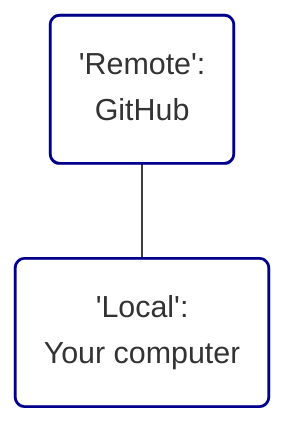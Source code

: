 graph TB
    linkStyle default interpolate basis
    A('Remote':<br>GitHub) --- B('Local':<br>Your computer)

    style A fill:White,stroke:DarkBlue,stroke-width:1.5px;
    style B fill:White,stroke:DarkBlue,stroke-width:1.5px;